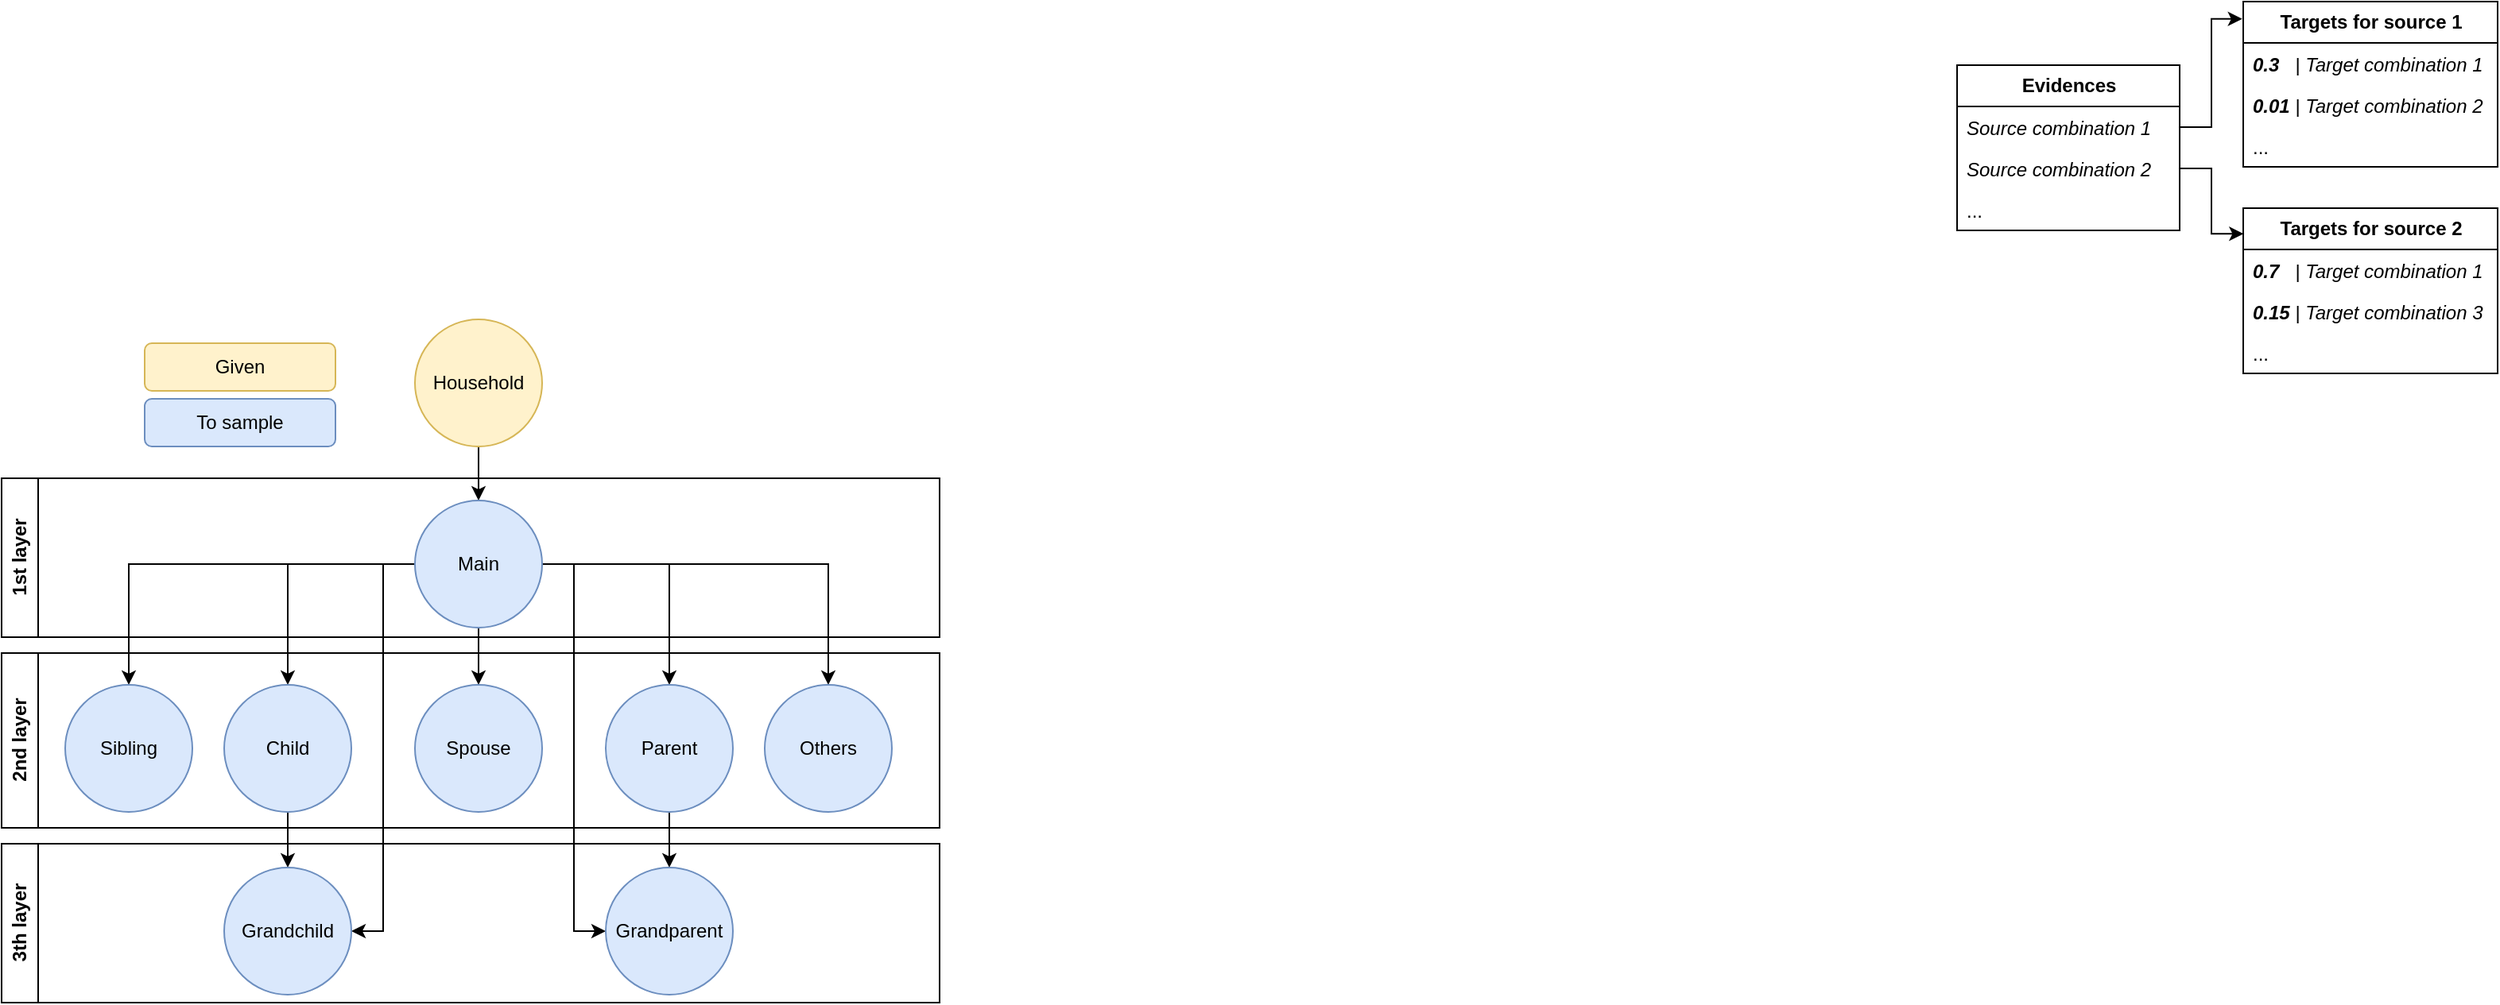 <mxfile version="26.2.14">
  <diagram name="Page-1" id="yD3qubqPwO-rBfinj_wr">
    <mxGraphModel dx="1358" dy="715" grid="1" gridSize="10" guides="1" tooltips="1" connect="1" arrows="1" fold="1" page="1" pageScale="1" pageWidth="1169" pageHeight="827" math="0" shadow="0">
      <root>
        <mxCell id="0" />
        <mxCell id="1" parent="0" />
        <mxCell id="dVMpzEHrcfKNi-LmSIyL-10" style="edgeStyle=orthogonalEdgeStyle;rounded=0;orthogonalLoop=1;jettySize=auto;html=1;" parent="1" source="dVMpzEHrcfKNi-LmSIyL-1" target="dVMpzEHrcfKNi-LmSIyL-2" edge="1">
          <mxGeometry relative="1" as="geometry" />
        </mxCell>
        <mxCell id="dVMpzEHrcfKNi-LmSIyL-1" value="Household" style="ellipse;whiteSpace=wrap;html=1;aspect=fixed;fillColor=#fff2cc;strokeColor=#d6b656;" parent="1" vertex="1">
          <mxGeometry x="440" y="260" width="80" height="80" as="geometry" />
        </mxCell>
        <mxCell id="dVMpzEHrcfKNi-LmSIyL-11" style="edgeStyle=orthogonalEdgeStyle;rounded=0;orthogonalLoop=1;jettySize=auto;html=1;" parent="1" source="dVMpzEHrcfKNi-LmSIyL-2" target="dVMpzEHrcfKNi-LmSIyL-6" edge="1">
          <mxGeometry relative="1" as="geometry" />
        </mxCell>
        <mxCell id="dVMpzEHrcfKNi-LmSIyL-12" style="edgeStyle=orthogonalEdgeStyle;rounded=0;orthogonalLoop=1;jettySize=auto;html=1;entryX=0.5;entryY=0;entryDx=0;entryDy=0;" parent="1" source="dVMpzEHrcfKNi-LmSIyL-2" target="dVMpzEHrcfKNi-LmSIyL-3" edge="1">
          <mxGeometry relative="1" as="geometry" />
        </mxCell>
        <mxCell id="dVMpzEHrcfKNi-LmSIyL-13" style="edgeStyle=orthogonalEdgeStyle;rounded=0;orthogonalLoop=1;jettySize=auto;html=1;" parent="1" source="dVMpzEHrcfKNi-LmSIyL-2" target="dVMpzEHrcfKNi-LmSIyL-5" edge="1">
          <mxGeometry relative="1" as="geometry" />
        </mxCell>
        <mxCell id="dVMpzEHrcfKNi-LmSIyL-14" style="edgeStyle=orthogonalEdgeStyle;rounded=0;orthogonalLoop=1;jettySize=auto;html=1;" parent="1" source="dVMpzEHrcfKNi-LmSIyL-2" target="dVMpzEHrcfKNi-LmSIyL-7" edge="1">
          <mxGeometry relative="1" as="geometry" />
        </mxCell>
        <mxCell id="dVMpzEHrcfKNi-LmSIyL-15" style="edgeStyle=orthogonalEdgeStyle;rounded=0;orthogonalLoop=1;jettySize=auto;html=1;" parent="1" source="dVMpzEHrcfKNi-LmSIyL-2" target="dVMpzEHrcfKNi-LmSIyL-4" edge="1">
          <mxGeometry relative="1" as="geometry" />
        </mxCell>
        <mxCell id="dVMpzEHrcfKNi-LmSIyL-16" style="edgeStyle=orthogonalEdgeStyle;rounded=0;orthogonalLoop=1;jettySize=auto;html=1;entryX=1;entryY=0.5;entryDx=0;entryDy=0;" parent="1" source="dVMpzEHrcfKNi-LmSIyL-2" target="dVMpzEHrcfKNi-LmSIyL-8" edge="1">
          <mxGeometry relative="1" as="geometry" />
        </mxCell>
        <mxCell id="dVMpzEHrcfKNi-LmSIyL-17" style="edgeStyle=orthogonalEdgeStyle;rounded=0;orthogonalLoop=1;jettySize=auto;html=1;entryX=0;entryY=0.5;entryDx=0;entryDy=0;" parent="1" source="dVMpzEHrcfKNi-LmSIyL-2" target="dVMpzEHrcfKNi-LmSIyL-9" edge="1">
          <mxGeometry relative="1" as="geometry" />
        </mxCell>
        <mxCell id="dVMpzEHrcfKNi-LmSIyL-2" value="Main" style="ellipse;whiteSpace=wrap;html=1;aspect=fixed;fillColor=#dae8fc;strokeColor=#6c8ebf;" parent="1" vertex="1">
          <mxGeometry x="440" y="374" width="80" height="80" as="geometry" />
        </mxCell>
        <mxCell id="dVMpzEHrcfKNi-LmSIyL-3" value="Sibling" style="ellipse;whiteSpace=wrap;html=1;aspect=fixed;fillColor=#dae8fc;strokeColor=#6c8ebf;" parent="1" vertex="1">
          <mxGeometry x="220" y="490" width="80" height="80" as="geometry" />
        </mxCell>
        <mxCell id="dVMpzEHrcfKNi-LmSIyL-4" value="Others" style="ellipse;whiteSpace=wrap;html=1;aspect=fixed;fillColor=#dae8fc;strokeColor=#6c8ebf;" parent="1" vertex="1">
          <mxGeometry x="660" y="490" width="80" height="80" as="geometry" />
        </mxCell>
        <mxCell id="dVMpzEHrcfKNi-LmSIyL-18" style="edgeStyle=orthogonalEdgeStyle;rounded=0;orthogonalLoop=1;jettySize=auto;html=1;entryX=0.5;entryY=0;entryDx=0;entryDy=0;" parent="1" source="dVMpzEHrcfKNi-LmSIyL-5" target="dVMpzEHrcfKNi-LmSIyL-8" edge="1">
          <mxGeometry relative="1" as="geometry" />
        </mxCell>
        <mxCell id="dVMpzEHrcfKNi-LmSIyL-5" value="Child" style="ellipse;whiteSpace=wrap;html=1;aspect=fixed;fillColor=#dae8fc;strokeColor=#6c8ebf;" parent="1" vertex="1">
          <mxGeometry x="320" y="490" width="80" height="80" as="geometry" />
        </mxCell>
        <mxCell id="dVMpzEHrcfKNi-LmSIyL-6" value="Spouse" style="ellipse;whiteSpace=wrap;html=1;aspect=fixed;fillColor=#dae8fc;strokeColor=#6c8ebf;" parent="1" vertex="1">
          <mxGeometry x="440" y="490" width="80" height="80" as="geometry" />
        </mxCell>
        <mxCell id="dVMpzEHrcfKNi-LmSIyL-19" style="edgeStyle=orthogonalEdgeStyle;rounded=0;orthogonalLoop=1;jettySize=auto;html=1;" parent="1" source="dVMpzEHrcfKNi-LmSIyL-7" target="dVMpzEHrcfKNi-LmSIyL-9" edge="1">
          <mxGeometry relative="1" as="geometry" />
        </mxCell>
        <mxCell id="dVMpzEHrcfKNi-LmSIyL-7" value="Parent" style="ellipse;whiteSpace=wrap;html=1;aspect=fixed;fillColor=#dae8fc;strokeColor=#6c8ebf;" parent="1" vertex="1">
          <mxGeometry x="560" y="490" width="80" height="80" as="geometry" />
        </mxCell>
        <mxCell id="VGCbAMH3X3Kg5SiunoKF-8" value="&lt;b&gt;Evidences&lt;/b&gt;" style="swimlane;fontStyle=0;childLayout=stackLayout;horizontal=1;startSize=26;fillColor=none;horizontalStack=0;resizeParent=1;resizeParentMax=0;resizeLast=0;collapsible=1;marginBottom=0;html=1;" vertex="1" parent="1">
          <mxGeometry x="1410" y="100" width="140" height="104" as="geometry" />
        </mxCell>
        <mxCell id="VGCbAMH3X3Kg5SiunoKF-9" value="&lt;i&gt;Source combination 1&lt;/i&gt;" style="text;strokeColor=none;fillColor=none;align=left;verticalAlign=top;spacingLeft=4;spacingRight=4;overflow=hidden;rotatable=0;points=[[0,0.5],[1,0.5]];portConstraint=eastwest;whiteSpace=wrap;html=1;" vertex="1" parent="VGCbAMH3X3Kg5SiunoKF-8">
          <mxGeometry y="26" width="140" height="26" as="geometry" />
        </mxCell>
        <mxCell id="VGCbAMH3X3Kg5SiunoKF-10" value="&lt;i&gt;Source combination 2&lt;/i&gt;" style="text;strokeColor=none;fillColor=none;align=left;verticalAlign=top;spacingLeft=4;spacingRight=4;overflow=hidden;rotatable=0;points=[[0,0.5],[1,0.5]];portConstraint=eastwest;whiteSpace=wrap;html=1;" vertex="1" parent="VGCbAMH3X3Kg5SiunoKF-8">
          <mxGeometry y="52" width="140" height="26" as="geometry" />
        </mxCell>
        <mxCell id="VGCbAMH3X3Kg5SiunoKF-11" value="..." style="text;strokeColor=none;fillColor=none;align=left;verticalAlign=top;spacingLeft=4;spacingRight=4;overflow=hidden;rotatable=0;points=[[0,0.5],[1,0.5]];portConstraint=eastwest;whiteSpace=wrap;html=1;" vertex="1" parent="VGCbAMH3X3Kg5SiunoKF-8">
          <mxGeometry y="78" width="140" height="26" as="geometry" />
        </mxCell>
        <mxCell id="VGCbAMH3X3Kg5SiunoKF-12" value="&lt;b&gt;Targets for source 1&lt;/b&gt;" style="swimlane;fontStyle=0;childLayout=stackLayout;horizontal=1;startSize=26;fillColor=none;horizontalStack=0;resizeParent=1;resizeParentMax=0;resizeLast=0;collapsible=1;marginBottom=0;html=1;" vertex="1" parent="1">
          <mxGeometry x="1590" y="60" width="160" height="104" as="geometry" />
        </mxCell>
        <mxCell id="VGCbAMH3X3Kg5SiunoKF-14" value="&lt;b&gt;&lt;i&gt;0.3&lt;/i&gt;&lt;/b&gt;&amp;nbsp; &amp;nbsp;| &lt;i&gt;Target combination 1&lt;/i&gt;" style="text;strokeColor=none;fillColor=none;align=left;verticalAlign=top;spacingLeft=4;spacingRight=4;overflow=hidden;rotatable=0;points=[[0,0.5],[1,0.5]];portConstraint=eastwest;whiteSpace=wrap;html=1;" vertex="1" parent="VGCbAMH3X3Kg5SiunoKF-12">
          <mxGeometry y="26" width="160" height="26" as="geometry" />
        </mxCell>
        <mxCell id="VGCbAMH3X3Kg5SiunoKF-15" value="&lt;b&gt;&lt;i&gt;0.01&lt;/i&gt;&lt;/b&gt;&amp;nbsp;| &lt;i&gt;Target combination 2&lt;/i&gt;" style="text;strokeColor=none;fillColor=none;align=left;verticalAlign=top;spacingLeft=4;spacingRight=4;overflow=hidden;rotatable=0;points=[[0,0.5],[1,0.5]];portConstraint=eastwest;whiteSpace=wrap;html=1;" vertex="1" parent="VGCbAMH3X3Kg5SiunoKF-12">
          <mxGeometry y="52" width="160" height="26" as="geometry" />
        </mxCell>
        <mxCell id="VGCbAMH3X3Kg5SiunoKF-16" value="..." style="text;strokeColor=none;fillColor=none;align=left;verticalAlign=top;spacingLeft=4;spacingRight=4;overflow=hidden;rotatable=0;points=[[0,0.5],[1,0.5]];portConstraint=eastwest;whiteSpace=wrap;html=1;" vertex="1" parent="VGCbAMH3X3Kg5SiunoKF-12">
          <mxGeometry y="78" width="160" height="26" as="geometry" />
        </mxCell>
        <mxCell id="VGCbAMH3X3Kg5SiunoKF-17" value="&lt;b&gt;Targets for source 2&lt;/b&gt;" style="swimlane;fontStyle=0;childLayout=stackLayout;horizontal=1;startSize=26;fillColor=none;horizontalStack=0;resizeParent=1;resizeParentMax=0;resizeLast=0;collapsible=1;marginBottom=0;html=1;" vertex="1" parent="1">
          <mxGeometry x="1590" y="190" width="160" height="104" as="geometry" />
        </mxCell>
        <mxCell id="VGCbAMH3X3Kg5SiunoKF-18" value="&lt;b&gt;&lt;i&gt;0.7&lt;/i&gt;&lt;/b&gt;&amp;nbsp; &amp;nbsp;| &lt;i&gt;Target combination 1&lt;/i&gt;" style="text;strokeColor=none;fillColor=none;align=left;verticalAlign=top;spacingLeft=4;spacingRight=4;overflow=hidden;rotatable=0;points=[[0,0.5],[1,0.5]];portConstraint=eastwest;whiteSpace=wrap;html=1;" vertex="1" parent="VGCbAMH3X3Kg5SiunoKF-17">
          <mxGeometry y="26" width="160" height="26" as="geometry" />
        </mxCell>
        <mxCell id="VGCbAMH3X3Kg5SiunoKF-19" value="&lt;b&gt;&lt;i&gt;0.15&lt;/i&gt;&lt;/b&gt;&amp;nbsp;| &lt;i&gt;Target combination 3&lt;/i&gt;" style="text;strokeColor=none;fillColor=none;align=left;verticalAlign=top;spacingLeft=4;spacingRight=4;overflow=hidden;rotatable=0;points=[[0,0.5],[1,0.5]];portConstraint=eastwest;whiteSpace=wrap;html=1;" vertex="1" parent="VGCbAMH3X3Kg5SiunoKF-17">
          <mxGeometry y="52" width="160" height="26" as="geometry" />
        </mxCell>
        <mxCell id="VGCbAMH3X3Kg5SiunoKF-20" value="..." style="text;strokeColor=none;fillColor=none;align=left;verticalAlign=top;spacingLeft=4;spacingRight=4;overflow=hidden;rotatable=0;points=[[0,0.5],[1,0.5]];portConstraint=eastwest;whiteSpace=wrap;html=1;" vertex="1" parent="VGCbAMH3X3Kg5SiunoKF-17">
          <mxGeometry y="78" width="160" height="26" as="geometry" />
        </mxCell>
        <mxCell id="VGCbAMH3X3Kg5SiunoKF-21" style="edgeStyle=orthogonalEdgeStyle;rounded=0;orthogonalLoop=1;jettySize=auto;html=1;exitX=1;exitY=0.5;exitDx=0;exitDy=0;entryX=-0.004;entryY=0.105;entryDx=0;entryDy=0;entryPerimeter=0;" edge="1" parent="1" source="VGCbAMH3X3Kg5SiunoKF-9" target="VGCbAMH3X3Kg5SiunoKF-12">
          <mxGeometry relative="1" as="geometry" />
        </mxCell>
        <mxCell id="VGCbAMH3X3Kg5SiunoKF-22" style="edgeStyle=orthogonalEdgeStyle;rounded=0;orthogonalLoop=1;jettySize=auto;html=1;entryX=0.001;entryY=0.155;entryDx=0;entryDy=0;entryPerimeter=0;" edge="1" parent="1" source="VGCbAMH3X3Kg5SiunoKF-10" target="VGCbAMH3X3Kg5SiunoKF-17">
          <mxGeometry relative="1" as="geometry" />
        </mxCell>
        <mxCell id="VGCbAMH3X3Kg5SiunoKF-23" value="Given" style="rounded=1;whiteSpace=wrap;html=1;fillColor=#fff2cc;strokeColor=#d6b656;" vertex="1" parent="1">
          <mxGeometry x="270" y="275" width="120" height="30" as="geometry" />
        </mxCell>
        <mxCell id="VGCbAMH3X3Kg5SiunoKF-24" value="To sample" style="rounded=1;whiteSpace=wrap;html=1;fillColor=#dae8fc;strokeColor=#6c8ebf;" vertex="1" parent="1">
          <mxGeometry x="270" y="310" width="120" height="30" as="geometry" />
        </mxCell>
        <mxCell id="VGCbAMH3X3Kg5SiunoKF-25" value="1st layer" style="swimlane;horizontal=0;whiteSpace=wrap;html=1;" vertex="1" parent="1">
          <mxGeometry x="180" y="360" width="590" height="100" as="geometry" />
        </mxCell>
        <mxCell id="VGCbAMH3X3Kg5SiunoKF-27" value="2nd layer" style="swimlane;horizontal=0;whiteSpace=wrap;html=1;" vertex="1" parent="1">
          <mxGeometry x="180" y="470" width="590" height="110" as="geometry" />
        </mxCell>
        <mxCell id="VGCbAMH3X3Kg5SiunoKF-28" value="3th layer" style="swimlane;horizontal=0;whiteSpace=wrap;html=1;" vertex="1" parent="1">
          <mxGeometry x="180" y="590" width="590" height="100" as="geometry" />
        </mxCell>
        <mxCell id="dVMpzEHrcfKNi-LmSIyL-9" value="Grandparent" style="ellipse;whiteSpace=wrap;html=1;aspect=fixed;fillColor=#dae8fc;strokeColor=#6c8ebf;" parent="VGCbAMH3X3Kg5SiunoKF-28" vertex="1">
          <mxGeometry x="380" y="15" width="80" height="80" as="geometry" />
        </mxCell>
        <mxCell id="dVMpzEHrcfKNi-LmSIyL-8" value="Grandchild" style="ellipse;whiteSpace=wrap;html=1;aspect=fixed;fillColor=#dae8fc;strokeColor=#6c8ebf;" parent="VGCbAMH3X3Kg5SiunoKF-28" vertex="1">
          <mxGeometry x="140" y="15" width="80" height="80" as="geometry" />
        </mxCell>
      </root>
    </mxGraphModel>
  </diagram>
</mxfile>

